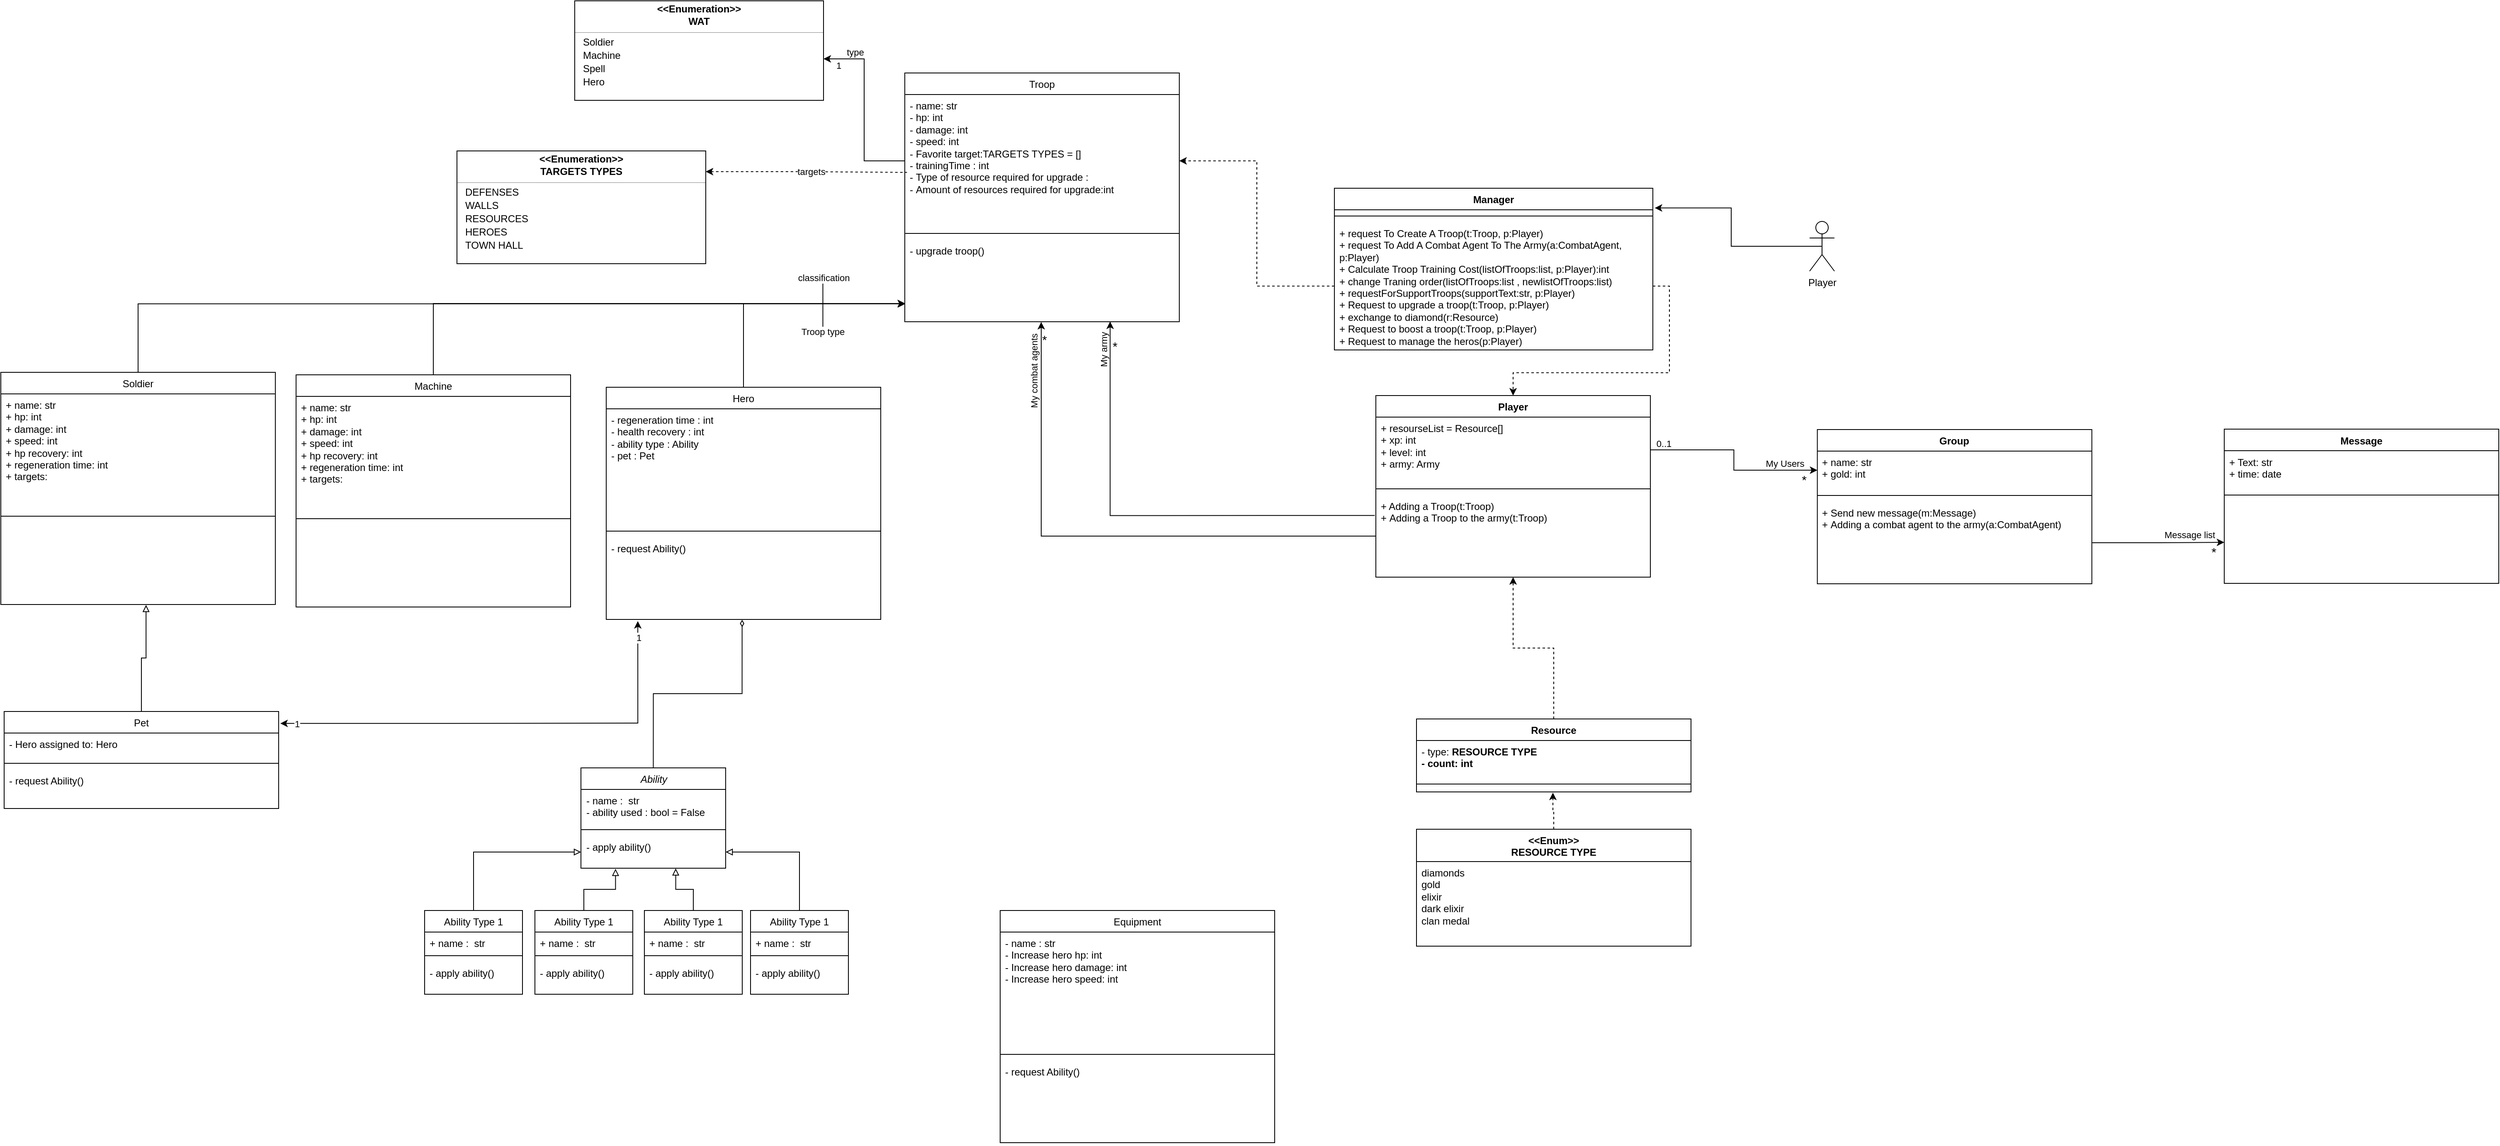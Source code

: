 <mxfile version="26.0.5">
  <diagram name="Page-1" id="6133507b-19e7-1e82-6fc7-422aa6c4b21f">
    <mxGraphModel dx="2797" dy="436" grid="0" gridSize="10" guides="1" tooltips="1" connect="1" arrows="1" fold="1" page="0" pageScale="1" pageWidth="1100" pageHeight="850" background="none" math="0" shadow="0">
      <root>
        <mxCell id="0" />
        <mxCell id="1" parent="0" />
        <mxCell id="OWQCSIat-UT7x9w9hqu4-1" value="Player" style="swimlane;fontStyle=1;align=center;verticalAlign=top;childLayout=stackLayout;horizontal=1;startSize=26;horizontalStack=0;resizeParent=1;resizeParentMax=0;resizeLast=0;collapsible=1;marginBottom=0;whiteSpace=wrap;html=1;" parent="1" vertex="1">
          <mxGeometry x="-24" y="616" width="331" height="219" as="geometry" />
        </mxCell>
        <mxCell id="OWQCSIat-UT7x9w9hqu4-2" value="+ resourseList = Resource[]&lt;div&gt;+ xp: int&lt;/div&gt;&lt;div&gt;+ level: int&lt;/div&gt;&lt;div&gt;+ army: Army&lt;/div&gt;" style="text;strokeColor=none;fillColor=none;align=left;verticalAlign=top;spacingLeft=4;spacingRight=4;overflow=hidden;rotatable=0;points=[[0,0.5],[1,0.5]];portConstraint=eastwest;whiteSpace=wrap;html=1;" parent="OWQCSIat-UT7x9w9hqu4-1" vertex="1">
          <mxGeometry y="26" width="331" height="79" as="geometry" />
        </mxCell>
        <mxCell id="OWQCSIat-UT7x9w9hqu4-3" value="" style="line;strokeWidth=1;fillColor=none;align=left;verticalAlign=middle;spacingTop=-1;spacingLeft=3;spacingRight=3;rotatable=0;labelPosition=right;points=[];portConstraint=eastwest;strokeColor=inherit;" parent="OWQCSIat-UT7x9w9hqu4-1" vertex="1">
          <mxGeometry y="105" width="331" height="15" as="geometry" />
        </mxCell>
        <mxCell id="OWQCSIat-UT7x9w9hqu4-4" value="+ Adding a Troop(t:Troop)&lt;div&gt;+&amp;nbsp;Adding a Troop&amp;nbsp;to the army(t:Troop)&lt;br&gt;&lt;/div&gt;" style="text;strokeColor=none;fillColor=none;align=left;verticalAlign=top;spacingLeft=4;spacingRight=4;overflow=hidden;rotatable=0;points=[[0,0.5],[1,0.5]];portConstraint=eastwest;whiteSpace=wrap;html=1;" parent="OWQCSIat-UT7x9w9hqu4-1" vertex="1">
          <mxGeometry y="120" width="331" height="99" as="geometry" />
        </mxCell>
        <mxCell id="Ac14JlJlDhPasDVBVDqp-8" style="edgeStyle=orthogonalEdgeStyle;rounded=0;orthogonalLoop=1;jettySize=auto;html=1;exitX=0.5;exitY=0.5;exitDx=0;exitDy=0;exitPerimeter=0;entryX=1.006;entryY=0.122;entryDx=0;entryDy=0;entryPerimeter=0;" parent="1" source="Ac14JlJlDhPasDVBVDqp-1" target="Ac14JlJlDhPasDVBVDqp-3" edge="1">
          <mxGeometry relative="1" as="geometry">
            <mxPoint x="315" y="414.5" as="targetPoint" />
          </mxGeometry>
        </mxCell>
        <mxCell id="Ac14JlJlDhPasDVBVDqp-1" value="Player" style="shape=umlActor;verticalLabelPosition=bottom;verticalAlign=top;html=1;outlineConnect=0;" parent="1" vertex="1">
          <mxGeometry x="499" y="406" width="30" height="60" as="geometry" />
        </mxCell>
        <mxCell id="Ac14JlJlDhPasDVBVDqp-3" value="Manager" style="swimlane;fontStyle=1;align=center;verticalAlign=top;childLayout=stackLayout;horizontal=1;startSize=26;horizontalStack=0;resizeParent=1;resizeParentMax=0;resizeLast=0;collapsible=1;marginBottom=0;whiteSpace=wrap;html=1;" parent="1" vertex="1">
          <mxGeometry x="-74" y="366" width="384" height="195" as="geometry" />
        </mxCell>
        <mxCell id="Ac14JlJlDhPasDVBVDqp-5" value="" style="line;strokeWidth=1;fillColor=none;align=left;verticalAlign=middle;spacingTop=-1;spacingLeft=3;spacingRight=3;rotatable=0;labelPosition=right;points=[];portConstraint=eastwest;strokeColor=inherit;" parent="Ac14JlJlDhPasDVBVDqp-3" vertex="1">
          <mxGeometry y="26" width="384" height="15" as="geometry" />
        </mxCell>
        <mxCell id="Ac14JlJlDhPasDVBVDqp-6" value="+ request To Create A Troop(t:Troop, p:Player)&lt;div&gt;+ request To Add A Combat Agent To The Army(a:&lt;span style=&quot;background-color: initial;&quot;&gt;CombatAgent, p:Player&lt;/span&gt;&lt;span style=&quot;background-color: initial;&quot;&gt;)&lt;/span&gt;&lt;/div&gt;&lt;div&gt;&lt;span style=&quot;background-color: initial;&quot;&gt;+ Calculate Troop Training Cost(listOfTroops:list, p:Player):int&lt;/span&gt;&lt;/div&gt;&lt;div&gt;&lt;span style=&quot;background-color: initial;&quot;&gt;+ change Traning order(&lt;/span&gt;&lt;span style=&quot;background-color: transparent; color: light-dark(rgb(0, 0, 0), rgb(255, 255, 255));&quot;&gt;listOfTroops:list , newlistOfTroops:list)&lt;/span&gt;&lt;/div&gt;&lt;div&gt;+ requestForSupportTroops(s&lt;span style=&quot;background-color: initial;&quot;&gt;upportText:str, p:Player&lt;/span&gt;&lt;span style=&quot;background-color: initial;&quot;&gt;)&lt;/span&gt;&lt;/div&gt;&lt;div&gt;+&amp;nbsp;&lt;span style=&quot;background-color: initial;&quot;&gt;Request to upgrade a troop(&lt;/span&gt;t:Troop, p:Player&lt;span style=&quot;background-color: initial;&quot;&gt;)&lt;/span&gt;&lt;/div&gt;&lt;div&gt;&lt;span style=&quot;background-color: initial;&quot;&gt;+ exchange to diamond(r:Resource)&lt;/span&gt;&lt;/div&gt;+&amp;nbsp;Request to boost a troop(t:Troop, p:Player)&lt;div&gt;+&amp;nbsp;Request to manage the heros(&lt;span style=&quot;background-color: transparent; color: light-dark(rgb(0, 0, 0), rgb(255, 255, 255));&quot;&gt;p:Player&lt;/span&gt;&lt;span style=&quot;background-color: transparent; color: light-dark(rgb(0, 0, 0), rgb(255, 255, 255));&quot;&gt;)&lt;/span&gt;&lt;/div&gt;" style="text;strokeColor=none;fillColor=none;align=left;verticalAlign=top;spacingLeft=4;spacingRight=4;overflow=hidden;rotatable=0;points=[[0,0.5],[1,0.5]];portConstraint=eastwest;whiteSpace=wrap;html=1;" parent="Ac14JlJlDhPasDVBVDqp-3" vertex="1">
          <mxGeometry y="41" width="384" height="154" as="geometry" />
        </mxCell>
        <mxCell id="Ac14JlJlDhPasDVBVDqp-9" value="&lt;span style=&quot;font-weight: 400; text-align: left;&quot;&gt;Troop&lt;/span&gt;" style="swimlane;fontStyle=1;align=center;verticalAlign=top;childLayout=stackLayout;horizontal=1;startSize=26;horizontalStack=0;resizeParent=1;resizeParentMax=0;resizeLast=0;collapsible=1;marginBottom=0;whiteSpace=wrap;html=1;" parent="1" vertex="1">
          <mxGeometry x="-592" y="227" width="331" height="300" as="geometry" />
        </mxCell>
        <mxCell id="Ac14JlJlDhPasDVBVDqp-10" value="- name: str&lt;div&gt;- hp: int&lt;/div&gt;&lt;div&gt;- damage: int&lt;/div&gt;&lt;div&gt;- speed: int&lt;/div&gt;&lt;div&gt;&lt;span style=&quot;background-color: transparent; color: light-dark(rgb(0, 0, 0), rgb(255, 255, 255));&quot;&gt;- Favorite target:&lt;/span&gt;&lt;span style=&quot;text-align: center; background-color: transparent; color: light-dark(rgb(0, 0, 0), rgb(255, 255, 255));&quot;&gt;TARGETS TYPES = []&lt;/span&gt;&lt;/div&gt;&lt;div&gt;&lt;span style=&quot;background-color: transparent; color: light-dark(rgb(0, 0, 0), rgb(255, 255, 255));&quot;&gt;- trainingTime : int&lt;/span&gt;&lt;/div&gt;&lt;div&gt;&lt;span style=&quot;background-color: transparent; color: light-dark(rgb(0, 0, 0), rgb(255, 255, 255));&quot;&gt;-&amp;nbsp;&lt;/span&gt;&lt;span style=&quot;background-color: transparent;&quot;&gt;Type of resource required for upgrade :&amp;nbsp;&lt;/span&gt;&lt;/div&gt;&lt;div&gt;&lt;span style=&quot;background-color: transparent; color: light-dark(rgb(0, 0, 0), rgb(255, 255, 255));&quot;&gt;-&amp;nbsp;&lt;/span&gt;&lt;span style=&quot;background-color: transparent;&quot;&gt;Amount of resources required for upgrade:int&lt;/span&gt;&lt;/div&gt;" style="text;strokeColor=none;fillColor=none;align=left;verticalAlign=top;spacingLeft=4;spacingRight=4;overflow=hidden;rotatable=0;points=[[0,0.5],[1,0.5]];portConstraint=eastwest;whiteSpace=wrap;html=1;" parent="Ac14JlJlDhPasDVBVDqp-9" vertex="1">
          <mxGeometry y="26" width="331" height="160" as="geometry" />
        </mxCell>
        <mxCell id="Ac14JlJlDhPasDVBVDqp-11" value="" style="line;strokeWidth=1;fillColor=none;align=left;verticalAlign=middle;spacingTop=-1;spacingLeft=3;spacingRight=3;rotatable=0;labelPosition=right;points=[];portConstraint=eastwest;strokeColor=inherit;" parent="Ac14JlJlDhPasDVBVDqp-9" vertex="1">
          <mxGeometry y="186" width="331" height="15" as="geometry" />
        </mxCell>
        <mxCell id="Ac14JlJlDhPasDVBVDqp-12" value="&lt;div&gt;- upgrade troop()&lt;/div&gt;" style="text;strokeColor=none;fillColor=none;align=left;verticalAlign=top;spacingLeft=4;spacingRight=4;overflow=hidden;rotatable=0;points=[[0,0.5],[1,0.5]];portConstraint=eastwest;whiteSpace=wrap;html=1;" parent="Ac14JlJlDhPasDVBVDqp-9" vertex="1">
          <mxGeometry y="201" width="331" height="99" as="geometry" />
        </mxCell>
        <mxCell id="Ac14JlJlDhPasDVBVDqp-13" value="" style="fontStyle=1;align=center;verticalAlign=middle;childLayout=stackLayout;horizontal=1;horizontalStack=0;resizeParent=1;resizeParentMax=0;resizeLast=0;marginBottom=0;" parent="1" vertex="1">
          <mxGeometry x="-990" y="140" width="300" height="120" as="geometry" />
        </mxCell>
        <mxCell id="Ac14JlJlDhPasDVBVDqp-14" value="&amp;lt;&amp;lt;Enumeration&amp;gt;&amp;gt;" style="html=1;align=center;spacing=0;verticalAlign=middle;strokeColor=none;fillColor=none;whiteSpace=wrap;spacingTop=3;fontStyle=1" parent="Ac14JlJlDhPasDVBVDqp-13" vertex="1">
          <mxGeometry width="300" height="16" as="geometry" />
        </mxCell>
        <mxCell id="Ac14JlJlDhPasDVBVDqp-15" value="WAT" style="html=1;align=center;spacing=0;verticalAlign=middle;strokeColor=none;fillColor=none;whiteSpace=wrap;fontStyle=1" parent="Ac14JlJlDhPasDVBVDqp-13" vertex="1">
          <mxGeometry y="16" width="300" height="18" as="geometry" />
        </mxCell>
        <mxCell id="Ac14JlJlDhPasDVBVDqp-16" value="" style="line;strokeWidth=0.25;fillColor=none;align=left;verticalAlign=middle;spacingTop=-1;spacingLeft=3;spacingRight=3;rotatable=0;labelPosition=right;points=[];portConstraint=eastwest;" parent="Ac14JlJlDhPasDVBVDqp-13" vertex="1">
          <mxGeometry y="34" width="300" height="8" as="geometry" />
        </mxCell>
        <mxCell id="Ac14JlJlDhPasDVBVDqp-17" value="Soldier" style="html=1;align=left;spacing=0;verticalAlign=middle;strokeColor=none;fillColor=none;whiteSpace=wrap;spacingLeft=10;" parent="Ac14JlJlDhPasDVBVDqp-13" vertex="1">
          <mxGeometry y="42" width="300" height="16" as="geometry" />
        </mxCell>
        <mxCell id="Ac14JlJlDhPasDVBVDqp-18" value="Machine" style="html=1;align=left;spacing=0;verticalAlign=middle;strokeColor=none;fillColor=none;whiteSpace=wrap;spacingLeft=10;" parent="Ac14JlJlDhPasDVBVDqp-13" vertex="1">
          <mxGeometry y="58" width="300" height="16" as="geometry" />
        </mxCell>
        <mxCell id="Ac14JlJlDhPasDVBVDqp-19" value="Spell" style="html=1;align=left;spacing=0;verticalAlign=middle;strokeColor=none;fillColor=none;whiteSpace=wrap;spacingLeft=10;" parent="Ac14JlJlDhPasDVBVDqp-13" vertex="1">
          <mxGeometry y="74" width="300" height="16" as="geometry" />
        </mxCell>
        <mxCell id="Ac14JlJlDhPasDVBVDqp-20" value="Hero" style="html=1;align=left;spacing=0;verticalAlign=middle;strokeColor=none;fillColor=none;whiteSpace=wrap;spacingLeft=10;" parent="Ac14JlJlDhPasDVBVDqp-13" vertex="1">
          <mxGeometry y="90" width="300" height="16" as="geometry" />
        </mxCell>
        <mxCell id="Ac14JlJlDhPasDVBVDqp-21" value="" style="html=1;align=left;spacing=0;verticalAlign=middle;strokeColor=none;fillColor=none;whiteSpace=wrap;" parent="Ac14JlJlDhPasDVBVDqp-13" vertex="1">
          <mxGeometry y="106" width="300" height="14" as="geometry" />
        </mxCell>
        <mxCell id="Ac14JlJlDhPasDVBVDqp-22" style="edgeStyle=orthogonalEdgeStyle;rounded=0;orthogonalLoop=1;jettySize=auto;html=1;exitX=0;exitY=0.5;exitDx=0;exitDy=0;entryX=1;entryY=0.75;entryDx=0;entryDy=0;" parent="1" source="Ac14JlJlDhPasDVBVDqp-10" target="Ac14JlJlDhPasDVBVDqp-18" edge="1">
          <mxGeometry relative="1" as="geometry">
            <mxPoint x="-674" y="420" as="targetPoint" />
          </mxGeometry>
        </mxCell>
        <mxCell id="Ac14JlJlDhPasDVBVDqp-23" value="type" style="edgeLabel;html=1;align=center;verticalAlign=middle;resizable=0;points=[];" parent="Ac14JlJlDhPasDVBVDqp-22" vertex="1" connectable="0">
          <mxGeometry x="0.679" y="3" relative="1" as="geometry">
            <mxPoint x="2" y="-11" as="offset" />
          </mxGeometry>
        </mxCell>
        <mxCell id="Ac14JlJlDhPasDVBVDqp-34" value="1" style="edgeLabel;html=1;align=center;verticalAlign=middle;resizable=0;points=[];" parent="Ac14JlJlDhPasDVBVDqp-22" vertex="1" connectable="0">
          <mxGeometry x="0.339" relative="1" as="geometry">
            <mxPoint x="-31" y="-16" as="offset" />
          </mxGeometry>
        </mxCell>
        <mxCell id="Ac14JlJlDhPasDVBVDqp-24" style="edgeStyle=orthogonalEdgeStyle;rounded=0;orthogonalLoop=1;jettySize=auto;html=1;exitX=0;exitY=0.5;exitDx=0;exitDy=0;entryX=1;entryY=0.5;entryDx=0;entryDy=0;dashed=1;" parent="1" source="Ac14JlJlDhPasDVBVDqp-6" target="Ac14JlJlDhPasDVBVDqp-10" edge="1">
          <mxGeometry relative="1" as="geometry">
            <mxPoint x="-69" y="414.5" as="sourcePoint" />
          </mxGeometry>
        </mxCell>
        <mxCell id="Ac14JlJlDhPasDVBVDqp-25" style="edgeStyle=orthogonalEdgeStyle;rounded=0;orthogonalLoop=1;jettySize=auto;html=1;exitX=0;exitY=0.5;exitDx=0;exitDy=0;entryX=0.497;entryY=1.003;entryDx=0;entryDy=0;entryPerimeter=0;" parent="1" source="OWQCSIat-UT7x9w9hqu4-4" target="Ac14JlJlDhPasDVBVDqp-12" edge="1">
          <mxGeometry relative="1" as="geometry">
            <mxPoint x="-240" y="702" as="sourcePoint" />
            <mxPoint x="-396" y="682" as="targetPoint" />
          </mxGeometry>
        </mxCell>
        <mxCell id="Ac14JlJlDhPasDVBVDqp-26" value="My combat agents" style="edgeLabel;html=1;align=center;verticalAlign=middle;resizable=0;points=[];rotation=-90;" parent="Ac14JlJlDhPasDVBVDqp-25" vertex="1" connectable="0">
          <mxGeometry x="0.904" y="1" relative="1" as="geometry">
            <mxPoint x="-8" y="28" as="offset" />
          </mxGeometry>
        </mxCell>
        <mxCell id="Ac14JlJlDhPasDVBVDqp-27" value="&lt;font style=&quot;font-size: 15px;&quot;&gt;*&lt;/font&gt;" style="edgeLabel;html=1;align=center;verticalAlign=middle;resizable=0;points=[];" parent="Ac14JlJlDhPasDVBVDqp-25" vertex="1" connectable="0">
          <mxGeometry x="0.825" y="-2" relative="1" as="geometry">
            <mxPoint x="1" y="-37" as="offset" />
          </mxGeometry>
        </mxCell>
        <mxCell id="Ac14JlJlDhPasDVBVDqp-28" style="edgeStyle=orthogonalEdgeStyle;rounded=0;orthogonalLoop=1;jettySize=auto;html=1;exitX=-0.004;exitY=0.249;exitDx=0;exitDy=0;entryX=0.748;entryY=0.997;entryDx=0;entryDy=0;entryPerimeter=0;exitPerimeter=0;" parent="1" source="OWQCSIat-UT7x9w9hqu4-4" target="Ac14JlJlDhPasDVBVDqp-12" edge="1">
          <mxGeometry relative="1" as="geometry">
            <mxPoint x="-35" y="798" as="sourcePoint" />
            <mxPoint x="-402" y="536" as="targetPoint" />
          </mxGeometry>
        </mxCell>
        <mxCell id="Ac14JlJlDhPasDVBVDqp-29" value="My army" style="edgeLabel;html=1;align=center;verticalAlign=middle;resizable=0;points=[];rotation=-90;" parent="Ac14JlJlDhPasDVBVDqp-28" vertex="1" connectable="0">
          <mxGeometry x="0.904" y="1" relative="1" as="geometry">
            <mxPoint x="-7" y="8" as="offset" />
          </mxGeometry>
        </mxCell>
        <mxCell id="Ac14JlJlDhPasDVBVDqp-30" value="&lt;font style=&quot;font-size: 15px;&quot;&gt;*&lt;/font&gt;" style="edgeLabel;html=1;align=center;verticalAlign=middle;resizable=0;points=[];" parent="Ac14JlJlDhPasDVBVDqp-28" vertex="1" connectable="0">
          <mxGeometry x="0.825" y="-2" relative="1" as="geometry">
            <mxPoint x="3" y="-20" as="offset" />
          </mxGeometry>
        </mxCell>
        <mxCell id="Ac14JlJlDhPasDVBVDqp-33" style="edgeStyle=orthogonalEdgeStyle;rounded=0;orthogonalLoop=1;jettySize=auto;html=1;exitX=1;exitY=0.5;exitDx=0;exitDy=0;entryX=0.5;entryY=0;entryDx=0;entryDy=0;dashed=1;" parent="1" source="Ac14JlJlDhPasDVBVDqp-6" target="OWQCSIat-UT7x9w9hqu4-1" edge="1">
          <mxGeometry relative="1" as="geometry" />
        </mxCell>
        <mxCell id="Ac14JlJlDhPasDVBVDqp-35" value="Group" style="swimlane;fontStyle=1;align=center;verticalAlign=top;childLayout=stackLayout;horizontal=1;startSize=26;horizontalStack=0;resizeParent=1;resizeParentMax=0;resizeLast=0;collapsible=1;marginBottom=0;whiteSpace=wrap;html=1;" parent="1" vertex="1">
          <mxGeometry x="508.35" y="657" width="331" height="186" as="geometry" />
        </mxCell>
        <mxCell id="Ac14JlJlDhPasDVBVDqp-36" value="+ name: str&lt;div&gt;+ gold: int&lt;/div&gt;" style="text;strokeColor=none;fillColor=none;align=left;verticalAlign=top;spacingLeft=4;spacingRight=4;overflow=hidden;rotatable=0;points=[[0,0.5],[1,0.5]];portConstraint=eastwest;whiteSpace=wrap;html=1;" parent="Ac14JlJlDhPasDVBVDqp-35" vertex="1">
          <mxGeometry y="26" width="331" height="46" as="geometry" />
        </mxCell>
        <mxCell id="Ac14JlJlDhPasDVBVDqp-37" value="" style="line;strokeWidth=1;fillColor=none;align=left;verticalAlign=middle;spacingTop=-1;spacingLeft=3;spacingRight=3;rotatable=0;labelPosition=right;points=[];portConstraint=eastwest;strokeColor=inherit;" parent="Ac14JlJlDhPasDVBVDqp-35" vertex="1">
          <mxGeometry y="72" width="331" height="15" as="geometry" />
        </mxCell>
        <mxCell id="Ac14JlJlDhPasDVBVDqp-38" value="+ Send new message(m:Message)&lt;div&gt;+&amp;nbsp;Adding a combat agent to the army(a:CombatAgent)&lt;br&gt;&lt;/div&gt;" style="text;strokeColor=none;fillColor=none;align=left;verticalAlign=top;spacingLeft=4;spacingRight=4;overflow=hidden;rotatable=0;points=[[0,0.5],[1,0.5]];portConstraint=eastwest;whiteSpace=wrap;html=1;" parent="Ac14JlJlDhPasDVBVDqp-35" vertex="1">
          <mxGeometry y="87" width="331" height="99" as="geometry" />
        </mxCell>
        <mxCell id="Ac14JlJlDhPasDVBVDqp-39" style="edgeStyle=orthogonalEdgeStyle;rounded=0;orthogonalLoop=1;jettySize=auto;html=1;exitX=1;exitY=0.5;exitDx=0;exitDy=0;entryX=0;entryY=0.5;entryDx=0;entryDy=0;" parent="1" source="OWQCSIat-UT7x9w9hqu4-2" target="Ac14JlJlDhPasDVBVDqp-36" edge="1">
          <mxGeometry relative="1" as="geometry" />
        </mxCell>
        <mxCell id="Ac14JlJlDhPasDVBVDqp-40" value="0..1" style="edgeLabel;html=1;align=center;verticalAlign=middle;resizable=0;points=[];" parent="Ac14JlJlDhPasDVBVDqp-39" vertex="1" connectable="0">
          <mxGeometry x="-0.873" relative="1" as="geometry">
            <mxPoint x="1" y="-8" as="offset" />
          </mxGeometry>
        </mxCell>
        <mxCell id="Ac14JlJlDhPasDVBVDqp-41" value="My Users" style="edgeLabel;html=1;align=center;verticalAlign=middle;resizable=0;points=[];" parent="Ac14JlJlDhPasDVBVDqp-39" vertex="1" connectable="0">
          <mxGeometry x="0.786" y="2" relative="1" as="geometry">
            <mxPoint x="-15" y="-6" as="offset" />
          </mxGeometry>
        </mxCell>
        <mxCell id="Ac14JlJlDhPasDVBVDqp-42" value="*" style="edgeLabel;html=1;align=center;verticalAlign=middle;resizable=0;points=[];fontSize=15;" parent="Ac14JlJlDhPasDVBVDqp-39" vertex="1" connectable="0">
          <mxGeometry x="0.768" y="-1" relative="1" as="geometry">
            <mxPoint x="10" y="10" as="offset" />
          </mxGeometry>
        </mxCell>
        <mxCell id="Ac14JlJlDhPasDVBVDqp-43" value="Message" style="swimlane;fontStyle=1;align=center;verticalAlign=top;childLayout=stackLayout;horizontal=1;startSize=26;horizontalStack=0;resizeParent=1;resizeParentMax=0;resizeLast=0;collapsible=1;marginBottom=0;whiteSpace=wrap;html=1;" parent="1" vertex="1">
          <mxGeometry x="999" y="656.5" width="331" height="186" as="geometry" />
        </mxCell>
        <mxCell id="Ac14JlJlDhPasDVBVDqp-44" value="+ Text: str&lt;div&gt;+ time: date&lt;/div&gt;" style="text;strokeColor=none;fillColor=none;align=left;verticalAlign=top;spacingLeft=4;spacingRight=4;overflow=hidden;rotatable=0;points=[[0,0.5],[1,0.5]];portConstraint=eastwest;whiteSpace=wrap;html=1;" parent="Ac14JlJlDhPasDVBVDqp-43" vertex="1">
          <mxGeometry y="26" width="331" height="46" as="geometry" />
        </mxCell>
        <mxCell id="Ac14JlJlDhPasDVBVDqp-45" value="" style="line;strokeWidth=1;fillColor=none;align=left;verticalAlign=middle;spacingTop=-1;spacingLeft=3;spacingRight=3;rotatable=0;labelPosition=right;points=[];portConstraint=eastwest;strokeColor=inherit;" parent="Ac14JlJlDhPasDVBVDqp-43" vertex="1">
          <mxGeometry y="72" width="331" height="15" as="geometry" />
        </mxCell>
        <mxCell id="Ac14JlJlDhPasDVBVDqp-46" value="&lt;div&gt;&lt;br&gt;&lt;/div&gt;" style="text;strokeColor=none;fillColor=none;align=left;verticalAlign=top;spacingLeft=4;spacingRight=4;overflow=hidden;rotatable=0;points=[[0,0.5],[1,0.5]];portConstraint=eastwest;whiteSpace=wrap;html=1;" parent="Ac14JlJlDhPasDVBVDqp-43" vertex="1">
          <mxGeometry y="87" width="331" height="99" as="geometry" />
        </mxCell>
        <mxCell id="Ac14JlJlDhPasDVBVDqp-49" style="edgeStyle=orthogonalEdgeStyle;rounded=0;orthogonalLoop=1;jettySize=auto;html=1;exitX=1;exitY=0.5;exitDx=0;exitDy=0;entryX=0;entryY=0.5;entryDx=0;entryDy=0;" parent="1" source="Ac14JlJlDhPasDVBVDqp-38" target="Ac14JlJlDhPasDVBVDqp-46" edge="1">
          <mxGeometry relative="1" as="geometry" />
        </mxCell>
        <mxCell id="Ac14JlJlDhPasDVBVDqp-51" value="Message list" style="edgeLabel;html=1;align=center;verticalAlign=middle;resizable=0;points=[];" parent="Ac14JlJlDhPasDVBVDqp-49" vertex="1" connectable="0">
          <mxGeometry x="0.684" y="1" relative="1" as="geometry">
            <mxPoint x="-17" y="-8" as="offset" />
          </mxGeometry>
        </mxCell>
        <mxCell id="Ac14JlJlDhPasDVBVDqp-52" value="*" style="edgeLabel;html=1;align=center;verticalAlign=middle;resizable=0;points=[];fontSize=15;" parent="Ac14JlJlDhPasDVBVDqp-49" vertex="1" connectable="0">
          <mxGeometry x="0.764" relative="1" as="geometry">
            <mxPoint x="5" y="11" as="offset" />
          </mxGeometry>
        </mxCell>
        <mxCell id="Ac14JlJlDhPasDVBVDqp-54" value="&lt;span style=&quot;font-weight: 400; text-align: left;&quot;&gt;Hero&lt;/span&gt;" style="swimlane;fontStyle=1;align=center;verticalAlign=top;childLayout=stackLayout;horizontal=1;startSize=26;horizontalStack=0;resizeParent=1;resizeParentMax=0;resizeLast=0;collapsible=1;marginBottom=0;whiteSpace=wrap;html=1;" parent="1" vertex="1">
          <mxGeometry x="-952" y="606" width="331" height="280" as="geometry" />
        </mxCell>
        <mxCell id="Ac14JlJlDhPasDVBVDqp-55" value="- regeneration time : int&lt;div&gt;- health recovery : int&lt;/div&gt;&lt;div&gt;- ability type : Ability&lt;/div&gt;&lt;div&gt;- pet : Pet&lt;/div&gt;" style="text;strokeColor=none;fillColor=none;align=left;verticalAlign=top;spacingLeft=4;spacingRight=4;overflow=hidden;rotatable=0;points=[[0,0.5],[1,0.5]];portConstraint=eastwest;whiteSpace=wrap;html=1;" parent="Ac14JlJlDhPasDVBVDqp-54" vertex="1">
          <mxGeometry y="26" width="331" height="140" as="geometry" />
        </mxCell>
        <mxCell id="Ac14JlJlDhPasDVBVDqp-56" value="" style="line;strokeWidth=1;fillColor=none;align=left;verticalAlign=middle;spacingTop=-1;spacingLeft=3;spacingRight=3;rotatable=0;labelPosition=right;points=[];portConstraint=eastwest;strokeColor=inherit;" parent="Ac14JlJlDhPasDVBVDqp-54" vertex="1">
          <mxGeometry y="166" width="331" height="15" as="geometry" />
        </mxCell>
        <mxCell id="Ac14JlJlDhPasDVBVDqp-57" value="&lt;div&gt;- request Ability()&lt;/div&gt;" style="text;strokeColor=none;fillColor=none;align=left;verticalAlign=top;spacingLeft=4;spacingRight=4;overflow=hidden;rotatable=0;points=[[0,0.5],[1,0.5]];portConstraint=eastwest;whiteSpace=wrap;html=1;" parent="Ac14JlJlDhPasDVBVDqp-54" vertex="1">
          <mxGeometry y="181" width="331" height="99" as="geometry" />
        </mxCell>
        <mxCell id="KlrsaEs7Zsqp9lWTSfgv-1" value="&lt;span style=&quot;font-weight: 400; text-align: left;&quot;&gt;Machine&lt;/span&gt;" style="swimlane;fontStyle=1;align=center;verticalAlign=top;childLayout=stackLayout;horizontal=1;startSize=26;horizontalStack=0;resizeParent=1;resizeParentMax=0;resizeLast=0;collapsible=1;marginBottom=0;whiteSpace=wrap;html=1;" vertex="1" parent="1">
          <mxGeometry x="-1326" y="591" width="331" height="280" as="geometry" />
        </mxCell>
        <mxCell id="KlrsaEs7Zsqp9lWTSfgv-2" value="+ name: str&lt;div&gt;+ hp: int&lt;/div&gt;&lt;div&gt;+ damage: int&lt;/div&gt;&lt;div&gt;+ speed: int&lt;/div&gt;&lt;div&gt;+ hp recovery: int&lt;/div&gt;&lt;div&gt;+&amp;nbsp;regeneration time: int&lt;/div&gt;&lt;div&gt;+ targets:&amp;nbsp;&lt;/div&gt;" style="text;strokeColor=none;fillColor=none;align=left;verticalAlign=top;spacingLeft=4;spacingRight=4;overflow=hidden;rotatable=0;points=[[0,0.5],[1,0.5]];portConstraint=eastwest;whiteSpace=wrap;html=1;" vertex="1" parent="KlrsaEs7Zsqp9lWTSfgv-1">
          <mxGeometry y="26" width="331" height="140" as="geometry" />
        </mxCell>
        <mxCell id="KlrsaEs7Zsqp9lWTSfgv-3" value="" style="line;strokeWidth=1;fillColor=none;align=left;verticalAlign=middle;spacingTop=-1;spacingLeft=3;spacingRight=3;rotatable=0;labelPosition=right;points=[];portConstraint=eastwest;strokeColor=inherit;" vertex="1" parent="KlrsaEs7Zsqp9lWTSfgv-1">
          <mxGeometry y="166" width="331" height="15" as="geometry" />
        </mxCell>
        <mxCell id="KlrsaEs7Zsqp9lWTSfgv-4" value="&lt;div&gt;&lt;br&gt;&lt;/div&gt;" style="text;strokeColor=none;fillColor=none;align=left;verticalAlign=top;spacingLeft=4;spacingRight=4;overflow=hidden;rotatable=0;points=[[0,0.5],[1,0.5]];portConstraint=eastwest;whiteSpace=wrap;html=1;" vertex="1" parent="KlrsaEs7Zsqp9lWTSfgv-1">
          <mxGeometry y="181" width="331" height="99" as="geometry" />
        </mxCell>
        <mxCell id="KlrsaEs7Zsqp9lWTSfgv-5" value="&lt;span style=&quot;font-weight: 400; text-align: left;&quot;&gt;Soldier&lt;/span&gt;" style="swimlane;fontStyle=1;align=center;verticalAlign=top;childLayout=stackLayout;horizontal=1;startSize=26;horizontalStack=0;resizeParent=1;resizeParentMax=0;resizeLast=0;collapsible=1;marginBottom=0;whiteSpace=wrap;html=1;" vertex="1" parent="1">
          <mxGeometry x="-1682" y="588" width="331" height="280" as="geometry" />
        </mxCell>
        <mxCell id="KlrsaEs7Zsqp9lWTSfgv-6" value="+ name: str&lt;div&gt;+ hp: int&lt;/div&gt;&lt;div&gt;+ damage: int&lt;/div&gt;&lt;div&gt;+ speed: int&lt;/div&gt;&lt;div&gt;+ hp recovery: int&lt;/div&gt;&lt;div&gt;+&amp;nbsp;regeneration time: int&lt;/div&gt;&lt;div&gt;+ targets:&amp;nbsp;&lt;/div&gt;" style="text;strokeColor=none;fillColor=none;align=left;verticalAlign=top;spacingLeft=4;spacingRight=4;overflow=hidden;rotatable=0;points=[[0,0.5],[1,0.5]];portConstraint=eastwest;whiteSpace=wrap;html=1;" vertex="1" parent="KlrsaEs7Zsqp9lWTSfgv-5">
          <mxGeometry y="26" width="331" height="140" as="geometry" />
        </mxCell>
        <mxCell id="KlrsaEs7Zsqp9lWTSfgv-7" value="" style="line;strokeWidth=1;fillColor=none;align=left;verticalAlign=middle;spacingTop=-1;spacingLeft=3;spacingRight=3;rotatable=0;labelPosition=right;points=[];portConstraint=eastwest;strokeColor=inherit;" vertex="1" parent="KlrsaEs7Zsqp9lWTSfgv-5">
          <mxGeometry y="166" width="331" height="15" as="geometry" />
        </mxCell>
        <mxCell id="KlrsaEs7Zsqp9lWTSfgv-8" value="&lt;div&gt;&lt;br&gt;&lt;/div&gt;" style="text;strokeColor=none;fillColor=none;align=left;verticalAlign=top;spacingLeft=4;spacingRight=4;overflow=hidden;rotatable=0;points=[[0,0.5],[1,0.5]];portConstraint=eastwest;whiteSpace=wrap;html=1;" vertex="1" parent="KlrsaEs7Zsqp9lWTSfgv-5">
          <mxGeometry y="181" width="331" height="99" as="geometry" />
        </mxCell>
        <mxCell id="KlrsaEs7Zsqp9lWTSfgv-9" value="" style="fontStyle=1;align=center;verticalAlign=middle;childLayout=stackLayout;horizontal=1;horizontalStack=0;resizeParent=1;resizeParentMax=0;resizeLast=0;marginBottom=0;" vertex="1" parent="1">
          <mxGeometry x="-1132" y="321" width="300" height="136" as="geometry" />
        </mxCell>
        <mxCell id="KlrsaEs7Zsqp9lWTSfgv-10" value="&amp;lt;&amp;lt;Enumeration&amp;gt;&amp;gt;" style="html=1;align=center;spacing=0;verticalAlign=middle;strokeColor=none;fillColor=none;whiteSpace=wrap;spacingTop=3;fontStyle=1" vertex="1" parent="KlrsaEs7Zsqp9lWTSfgv-9">
          <mxGeometry width="300" height="16" as="geometry" />
        </mxCell>
        <mxCell id="KlrsaEs7Zsqp9lWTSfgv-11" value="TARGETS TYPES" style="html=1;align=center;spacing=0;verticalAlign=middle;strokeColor=none;fillColor=none;whiteSpace=wrap;fontStyle=1" vertex="1" parent="KlrsaEs7Zsqp9lWTSfgv-9">
          <mxGeometry y="16" width="300" height="18" as="geometry" />
        </mxCell>
        <mxCell id="KlrsaEs7Zsqp9lWTSfgv-12" value="" style="line;strokeWidth=0.25;fillColor=none;align=left;verticalAlign=middle;spacingTop=-1;spacingLeft=3;spacingRight=3;rotatable=0;labelPosition=right;points=[];portConstraint=eastwest;" vertex="1" parent="KlrsaEs7Zsqp9lWTSfgv-9">
          <mxGeometry y="34" width="300" height="8" as="geometry" />
        </mxCell>
        <mxCell id="KlrsaEs7Zsqp9lWTSfgv-13" value="DEFENSES" style="html=1;align=left;spacing=0;verticalAlign=middle;strokeColor=none;fillColor=none;whiteSpace=wrap;spacingLeft=10;" vertex="1" parent="KlrsaEs7Zsqp9lWTSfgv-9">
          <mxGeometry y="42" width="300" height="16" as="geometry" />
        </mxCell>
        <mxCell id="KlrsaEs7Zsqp9lWTSfgv-14" value="WALLS" style="html=1;align=left;spacing=0;verticalAlign=middle;strokeColor=none;fillColor=none;whiteSpace=wrap;spacingLeft=10;" vertex="1" parent="KlrsaEs7Zsqp9lWTSfgv-9">
          <mxGeometry y="58" width="300" height="16" as="geometry" />
        </mxCell>
        <mxCell id="KlrsaEs7Zsqp9lWTSfgv-30" value="RESOURCES" style="html=1;align=left;spacing=0;verticalAlign=middle;strokeColor=none;fillColor=none;whiteSpace=wrap;spacingLeft=10;" vertex="1" parent="KlrsaEs7Zsqp9lWTSfgv-9">
          <mxGeometry y="74" width="300" height="16" as="geometry" />
        </mxCell>
        <mxCell id="KlrsaEs7Zsqp9lWTSfgv-31" value="HEROES" style="html=1;align=left;spacing=0;verticalAlign=middle;strokeColor=none;fillColor=none;whiteSpace=wrap;spacingLeft=10;" vertex="1" parent="KlrsaEs7Zsqp9lWTSfgv-9">
          <mxGeometry y="90" width="300" height="16" as="geometry" />
        </mxCell>
        <mxCell id="KlrsaEs7Zsqp9lWTSfgv-32" value="TOWN HALL" style="html=1;align=left;spacing=0;verticalAlign=middle;strokeColor=none;fillColor=none;whiteSpace=wrap;spacingLeft=10;" vertex="1" parent="KlrsaEs7Zsqp9lWTSfgv-9">
          <mxGeometry y="106" width="300" height="16" as="geometry" />
        </mxCell>
        <mxCell id="KlrsaEs7Zsqp9lWTSfgv-17" value="" style="html=1;align=left;spacing=0;verticalAlign=middle;strokeColor=none;fillColor=none;whiteSpace=wrap;" vertex="1" parent="KlrsaEs7Zsqp9lWTSfgv-9">
          <mxGeometry y="122" width="300" height="14" as="geometry" />
        </mxCell>
        <mxCell id="KlrsaEs7Zsqp9lWTSfgv-20" style="edgeStyle=orthogonalEdgeStyle;rounded=0;orthogonalLoop=1;jettySize=auto;html=1;exitX=1;exitY=0.5;exitDx=0;exitDy=0;entryX=0.008;entryY=0.587;entryDx=0;entryDy=0;entryPerimeter=0;dashed=1;startArrow=classic;startFill=1;endArrow=none;endFill=0;" edge="1" parent="1" source="KlrsaEs7Zsqp9lWTSfgv-11" target="Ac14JlJlDhPasDVBVDqp-10">
          <mxGeometry relative="1" as="geometry" />
        </mxCell>
        <mxCell id="KlrsaEs7Zsqp9lWTSfgv-22" value="targets" style="edgeLabel;html=1;align=center;verticalAlign=middle;resizable=0;points=[];" vertex="1" connectable="0" parent="KlrsaEs7Zsqp9lWTSfgv-20">
          <mxGeometry x="0.045" y="1" relative="1" as="geometry">
            <mxPoint as="offset" />
          </mxGeometry>
        </mxCell>
        <mxCell id="KlrsaEs7Zsqp9lWTSfgv-71" style="edgeStyle=orthogonalEdgeStyle;rounded=0;orthogonalLoop=1;jettySize=auto;html=1;exitX=0.5;exitY=0;exitDx=0;exitDy=0;entryX=0;entryY=0.5;entryDx=0;entryDy=0;endArrow=block;endFill=0;" edge="1" parent="1" source="KlrsaEs7Zsqp9lWTSfgv-33" target="KlrsaEs7Zsqp9lWTSfgv-69">
          <mxGeometry relative="1" as="geometry" />
        </mxCell>
        <mxCell id="KlrsaEs7Zsqp9lWTSfgv-33" value="&lt;span style=&quot;font-weight: 400; text-align: left;&quot;&gt;Ability Type 1&lt;/span&gt;" style="swimlane;fontStyle=1;align=center;verticalAlign=top;childLayout=stackLayout;horizontal=1;startSize=26;horizontalStack=0;resizeParent=1;resizeParentMax=0;resizeLast=0;collapsible=1;marginBottom=0;whiteSpace=wrap;html=1;" vertex="1" parent="1">
          <mxGeometry x="-1171" y="1237" width="118" height="101" as="geometry" />
        </mxCell>
        <mxCell id="KlrsaEs7Zsqp9lWTSfgv-34" value="&lt;div&gt;+ name :&amp;nbsp; str&lt;/div&gt;" style="text;strokeColor=none;fillColor=none;align=left;verticalAlign=top;spacingLeft=4;spacingRight=4;overflow=hidden;rotatable=0;points=[[0,0.5],[1,0.5]];portConstraint=eastwest;whiteSpace=wrap;html=1;" vertex="1" parent="KlrsaEs7Zsqp9lWTSfgv-33">
          <mxGeometry y="26" width="118" height="21" as="geometry" />
        </mxCell>
        <mxCell id="KlrsaEs7Zsqp9lWTSfgv-35" value="" style="line;strokeWidth=1;fillColor=none;align=left;verticalAlign=middle;spacingTop=-1;spacingLeft=3;spacingRight=3;rotatable=0;labelPosition=right;points=[];portConstraint=eastwest;strokeColor=inherit;" vertex="1" parent="KlrsaEs7Zsqp9lWTSfgv-33">
          <mxGeometry y="47" width="118" height="15" as="geometry" />
        </mxCell>
        <mxCell id="KlrsaEs7Zsqp9lWTSfgv-36" value="- apply ability()" style="text;strokeColor=none;fillColor=none;align=left;verticalAlign=top;spacingLeft=4;spacingRight=4;overflow=hidden;rotatable=0;points=[[0,0.5],[1,0.5]];portConstraint=eastwest;whiteSpace=wrap;html=1;" vertex="1" parent="KlrsaEs7Zsqp9lWTSfgv-33">
          <mxGeometry y="62" width="118" height="39" as="geometry" />
        </mxCell>
        <mxCell id="KlrsaEs7Zsqp9lWTSfgv-50" value="&lt;span style=&quot;font-weight: 400; text-align: left;&quot;&gt;Ability Type 1&lt;/span&gt;" style="swimlane;fontStyle=1;align=center;verticalAlign=top;childLayout=stackLayout;horizontal=1;startSize=26;horizontalStack=0;resizeParent=1;resizeParentMax=0;resizeLast=0;collapsible=1;marginBottom=0;whiteSpace=wrap;html=1;" vertex="1" parent="1">
          <mxGeometry x="-1038" y="1237" width="118" height="101" as="geometry" />
        </mxCell>
        <mxCell id="KlrsaEs7Zsqp9lWTSfgv-51" value="&lt;div&gt;+ name :&amp;nbsp; str&lt;/div&gt;" style="text;strokeColor=none;fillColor=none;align=left;verticalAlign=top;spacingLeft=4;spacingRight=4;overflow=hidden;rotatable=0;points=[[0,0.5],[1,0.5]];portConstraint=eastwest;whiteSpace=wrap;html=1;" vertex="1" parent="KlrsaEs7Zsqp9lWTSfgv-50">
          <mxGeometry y="26" width="118" height="21" as="geometry" />
        </mxCell>
        <mxCell id="KlrsaEs7Zsqp9lWTSfgv-52" value="" style="line;strokeWidth=1;fillColor=none;align=left;verticalAlign=middle;spacingTop=-1;spacingLeft=3;spacingRight=3;rotatable=0;labelPosition=right;points=[];portConstraint=eastwest;strokeColor=inherit;" vertex="1" parent="KlrsaEs7Zsqp9lWTSfgv-50">
          <mxGeometry y="47" width="118" height="15" as="geometry" />
        </mxCell>
        <mxCell id="KlrsaEs7Zsqp9lWTSfgv-53" value="- apply ability()" style="text;strokeColor=none;fillColor=none;align=left;verticalAlign=top;spacingLeft=4;spacingRight=4;overflow=hidden;rotatable=0;points=[[0,0.5],[1,0.5]];portConstraint=eastwest;whiteSpace=wrap;html=1;" vertex="1" parent="KlrsaEs7Zsqp9lWTSfgv-50">
          <mxGeometry y="62" width="118" height="39" as="geometry" />
        </mxCell>
        <mxCell id="KlrsaEs7Zsqp9lWTSfgv-54" value="&lt;span style=&quot;font-weight: 400; text-align: left;&quot;&gt;Ability Type 1&lt;/span&gt;" style="swimlane;fontStyle=1;align=center;verticalAlign=top;childLayout=stackLayout;horizontal=1;startSize=26;horizontalStack=0;resizeParent=1;resizeParentMax=0;resizeLast=0;collapsible=1;marginBottom=0;whiteSpace=wrap;html=1;" vertex="1" parent="1">
          <mxGeometry x="-906" y="1237" width="118" height="101" as="geometry" />
        </mxCell>
        <mxCell id="KlrsaEs7Zsqp9lWTSfgv-55" value="&lt;div&gt;+ name :&amp;nbsp; str&lt;/div&gt;" style="text;strokeColor=none;fillColor=none;align=left;verticalAlign=top;spacingLeft=4;spacingRight=4;overflow=hidden;rotatable=0;points=[[0,0.5],[1,0.5]];portConstraint=eastwest;whiteSpace=wrap;html=1;" vertex="1" parent="KlrsaEs7Zsqp9lWTSfgv-54">
          <mxGeometry y="26" width="118" height="21" as="geometry" />
        </mxCell>
        <mxCell id="KlrsaEs7Zsqp9lWTSfgv-56" value="" style="line;strokeWidth=1;fillColor=none;align=left;verticalAlign=middle;spacingTop=-1;spacingLeft=3;spacingRight=3;rotatable=0;labelPosition=right;points=[];portConstraint=eastwest;strokeColor=inherit;" vertex="1" parent="KlrsaEs7Zsqp9lWTSfgv-54">
          <mxGeometry y="47" width="118" height="15" as="geometry" />
        </mxCell>
        <mxCell id="KlrsaEs7Zsqp9lWTSfgv-57" value="- apply ability()" style="text;strokeColor=none;fillColor=none;align=left;verticalAlign=top;spacingLeft=4;spacingRight=4;overflow=hidden;rotatable=0;points=[[0,0.5],[1,0.5]];portConstraint=eastwest;whiteSpace=wrap;html=1;" vertex="1" parent="KlrsaEs7Zsqp9lWTSfgv-54">
          <mxGeometry y="62" width="118" height="39" as="geometry" />
        </mxCell>
        <mxCell id="KlrsaEs7Zsqp9lWTSfgv-74" style="edgeStyle=orthogonalEdgeStyle;rounded=0;orthogonalLoop=1;jettySize=auto;html=1;exitX=0.5;exitY=0;exitDx=0;exitDy=0;entryX=1;entryY=0.5;entryDx=0;entryDy=0;endArrow=block;endFill=0;" edge="1" parent="1" source="KlrsaEs7Zsqp9lWTSfgv-58" target="KlrsaEs7Zsqp9lWTSfgv-69">
          <mxGeometry relative="1" as="geometry" />
        </mxCell>
        <mxCell id="KlrsaEs7Zsqp9lWTSfgv-58" value="&lt;span style=&quot;font-weight: 400; text-align: left;&quot;&gt;Ability Type 1&lt;/span&gt;" style="swimlane;fontStyle=1;align=center;verticalAlign=top;childLayout=stackLayout;horizontal=1;startSize=26;horizontalStack=0;resizeParent=1;resizeParentMax=0;resizeLast=0;collapsible=1;marginBottom=0;whiteSpace=wrap;html=1;" vertex="1" parent="1">
          <mxGeometry x="-778" y="1237" width="118" height="101" as="geometry" />
        </mxCell>
        <mxCell id="KlrsaEs7Zsqp9lWTSfgv-59" value="&lt;div&gt;+ name :&amp;nbsp; str&lt;/div&gt;" style="text;strokeColor=none;fillColor=none;align=left;verticalAlign=top;spacingLeft=4;spacingRight=4;overflow=hidden;rotatable=0;points=[[0,0.5],[1,0.5]];portConstraint=eastwest;whiteSpace=wrap;html=1;" vertex="1" parent="KlrsaEs7Zsqp9lWTSfgv-58">
          <mxGeometry y="26" width="118" height="21" as="geometry" />
        </mxCell>
        <mxCell id="KlrsaEs7Zsqp9lWTSfgv-60" value="" style="line;strokeWidth=1;fillColor=none;align=left;verticalAlign=middle;spacingTop=-1;spacingLeft=3;spacingRight=3;rotatable=0;labelPosition=right;points=[];portConstraint=eastwest;strokeColor=inherit;" vertex="1" parent="KlrsaEs7Zsqp9lWTSfgv-58">
          <mxGeometry y="47" width="118" height="15" as="geometry" />
        </mxCell>
        <mxCell id="KlrsaEs7Zsqp9lWTSfgv-61" value="- apply ability()" style="text;strokeColor=none;fillColor=none;align=left;verticalAlign=top;spacingLeft=4;spacingRight=4;overflow=hidden;rotatable=0;points=[[0,0.5],[1,0.5]];portConstraint=eastwest;whiteSpace=wrap;html=1;" vertex="1" parent="KlrsaEs7Zsqp9lWTSfgv-58">
          <mxGeometry y="62" width="118" height="39" as="geometry" />
        </mxCell>
        <mxCell id="KlrsaEs7Zsqp9lWTSfgv-66" value="&lt;span style=&quot;font-weight: 400; text-align: left;&quot;&gt;&lt;i&gt;Ability&lt;/i&gt;&lt;/span&gt;" style="swimlane;fontStyle=1;align=center;verticalAlign=top;childLayout=stackLayout;horizontal=1;startSize=26;horizontalStack=0;resizeParent=1;resizeParentMax=0;resizeLast=0;collapsible=1;marginBottom=0;whiteSpace=wrap;html=1;" vertex="1" parent="1">
          <mxGeometry x="-982.5" y="1065" width="174.5" height="121" as="geometry" />
        </mxCell>
        <mxCell id="KlrsaEs7Zsqp9lWTSfgv-67" value="&lt;div&gt;- name :&amp;nbsp; str&lt;/div&gt;&lt;div&gt;- ability used : bool = False&lt;/div&gt;" style="text;strokeColor=none;fillColor=none;align=left;verticalAlign=top;spacingLeft=4;spacingRight=4;overflow=hidden;rotatable=0;points=[[0,0.5],[1,0.5]];portConstraint=eastwest;whiteSpace=wrap;html=1;" vertex="1" parent="KlrsaEs7Zsqp9lWTSfgv-66">
          <mxGeometry y="26" width="174.5" height="41" as="geometry" />
        </mxCell>
        <mxCell id="KlrsaEs7Zsqp9lWTSfgv-68" value="" style="line;strokeWidth=1;fillColor=none;align=left;verticalAlign=middle;spacingTop=-1;spacingLeft=3;spacingRight=3;rotatable=0;labelPosition=right;points=[];portConstraint=eastwest;strokeColor=inherit;" vertex="1" parent="KlrsaEs7Zsqp9lWTSfgv-66">
          <mxGeometry y="67" width="174.5" height="15" as="geometry" />
        </mxCell>
        <mxCell id="KlrsaEs7Zsqp9lWTSfgv-69" value="- apply ability()" style="text;strokeColor=none;fillColor=none;align=left;verticalAlign=top;spacingLeft=4;spacingRight=4;overflow=hidden;rotatable=0;points=[[0,0.5],[1,0.5]];portConstraint=eastwest;whiteSpace=wrap;html=1;" vertex="1" parent="KlrsaEs7Zsqp9lWTSfgv-66">
          <mxGeometry y="82" width="174.5" height="39" as="geometry" />
        </mxCell>
        <mxCell id="KlrsaEs7Zsqp9lWTSfgv-72" style="edgeStyle=orthogonalEdgeStyle;rounded=0;orthogonalLoop=1;jettySize=auto;html=1;exitX=0.5;exitY=0;exitDx=0;exitDy=0;entryX=0.239;entryY=1.018;entryDx=0;entryDy=0;entryPerimeter=0;endArrow=block;endFill=0;" edge="1" parent="1" source="KlrsaEs7Zsqp9lWTSfgv-50" target="KlrsaEs7Zsqp9lWTSfgv-69">
          <mxGeometry relative="1" as="geometry" />
        </mxCell>
        <mxCell id="KlrsaEs7Zsqp9lWTSfgv-73" style="edgeStyle=orthogonalEdgeStyle;rounded=0;orthogonalLoop=1;jettySize=auto;html=1;exitX=0.5;exitY=0;exitDx=0;exitDy=0;entryX=0.655;entryY=1.007;entryDx=0;entryDy=0;entryPerimeter=0;endArrow=block;endFill=0;" edge="1" parent="1" source="KlrsaEs7Zsqp9lWTSfgv-54" target="KlrsaEs7Zsqp9lWTSfgv-69">
          <mxGeometry relative="1" as="geometry" />
        </mxCell>
        <mxCell id="KlrsaEs7Zsqp9lWTSfgv-75" style="edgeStyle=orthogonalEdgeStyle;rounded=0;orthogonalLoop=1;jettySize=auto;html=1;exitX=0.5;exitY=0;exitDx=0;exitDy=0;entryX=0.495;entryY=1.004;entryDx=0;entryDy=0;entryPerimeter=0;endArrow=diamondThin;endFill=0;strokeWidth=1;jumpSize=6;" edge="1" parent="1" source="KlrsaEs7Zsqp9lWTSfgv-66" target="Ac14JlJlDhPasDVBVDqp-57">
          <mxGeometry relative="1" as="geometry" />
        </mxCell>
        <mxCell id="KlrsaEs7Zsqp9lWTSfgv-76" style="edgeStyle=orthogonalEdgeStyle;rounded=0;orthogonalLoop=1;jettySize=auto;html=1;exitX=0.5;exitY=0;exitDx=0;exitDy=0;entryX=0.001;entryY=0.778;entryDx=0;entryDy=0;entryPerimeter=0;" edge="1" parent="1" source="Ac14JlJlDhPasDVBVDqp-54" target="Ac14JlJlDhPasDVBVDqp-12">
          <mxGeometry relative="1" as="geometry" />
        </mxCell>
        <mxCell id="KlrsaEs7Zsqp9lWTSfgv-77" style="edgeStyle=orthogonalEdgeStyle;rounded=0;orthogonalLoop=1;jettySize=auto;html=1;exitX=0.5;exitY=0;exitDx=0;exitDy=0;entryX=0.001;entryY=0.778;entryDx=0;entryDy=0;entryPerimeter=0;" edge="1" parent="1" source="KlrsaEs7Zsqp9lWTSfgv-1" target="Ac14JlJlDhPasDVBVDqp-12">
          <mxGeometry relative="1" as="geometry" />
        </mxCell>
        <mxCell id="KlrsaEs7Zsqp9lWTSfgv-78" style="edgeStyle=orthogonalEdgeStyle;rounded=0;orthogonalLoop=1;jettySize=auto;html=1;exitX=0.5;exitY=0;exitDx=0;exitDy=0;entryX=0.002;entryY=0.782;entryDx=0;entryDy=0;entryPerimeter=0;" edge="1" parent="1" source="KlrsaEs7Zsqp9lWTSfgv-5" target="Ac14JlJlDhPasDVBVDqp-12">
          <mxGeometry relative="1" as="geometry" />
        </mxCell>
        <mxCell id="KlrsaEs7Zsqp9lWTSfgv-79" value="" style="endArrow=none;html=1;rounded=0;" edge="1" parent="1">
          <mxGeometry width="50" height="50" relative="1" as="geometry">
            <mxPoint x="-690.77" y="546" as="sourcePoint" />
            <mxPoint x="-690.77" y="472" as="targetPoint" />
          </mxGeometry>
        </mxCell>
        <mxCell id="KlrsaEs7Zsqp9lWTSfgv-80" value="classification" style="edgeLabel;html=1;align=center;verticalAlign=middle;resizable=0;points=[];" vertex="1" connectable="0" parent="KlrsaEs7Zsqp9lWTSfgv-79">
          <mxGeometry x="0.636" relative="1" as="geometry">
            <mxPoint x="1" y="-12" as="offset" />
          </mxGeometry>
        </mxCell>
        <mxCell id="KlrsaEs7Zsqp9lWTSfgv-81" value="Troop type" style="edgeLabel;html=1;align=center;verticalAlign=middle;resizable=0;points=[];" vertex="1" connectable="0" parent="KlrsaEs7Zsqp9lWTSfgv-79">
          <mxGeometry x="-0.757" y="-2" relative="1" as="geometry">
            <mxPoint x="-2" y="2" as="offset" />
          </mxGeometry>
        </mxCell>
        <mxCell id="KlrsaEs7Zsqp9lWTSfgv-91" value="" style="edgeStyle=orthogonalEdgeStyle;rounded=0;orthogonalLoop=1;jettySize=auto;html=1;entryX=0.497;entryY=1.431;entryDx=0;entryDy=0;entryPerimeter=0;dashed=1;" edge="1" parent="1" source="KlrsaEs7Zsqp9lWTSfgv-82" target="KlrsaEs7Zsqp9lWTSfgv-89">
          <mxGeometry relative="1" as="geometry" />
        </mxCell>
        <mxCell id="KlrsaEs7Zsqp9lWTSfgv-82" value="&amp;lt;&amp;lt;Enum&amp;gt;&amp;gt;&lt;div&gt;RESOURCE TYPE&lt;/div&gt;" style="swimlane;fontStyle=1;align=center;verticalAlign=top;childLayout=stackLayout;horizontal=1;startSize=39;horizontalStack=0;resizeParent=1;resizeParentMax=0;resizeLast=0;collapsible=1;marginBottom=0;whiteSpace=wrap;html=1;" vertex="1" parent="1">
          <mxGeometry x="25" y="1139" width="331" height="141" as="geometry" />
        </mxCell>
        <mxCell id="KlrsaEs7Zsqp9lWTSfgv-83" value="diamonds&lt;div&gt;gold&lt;/div&gt;&lt;div&gt;elixir&lt;/div&gt;&lt;div&gt;dark elixir&lt;/div&gt;&lt;div&gt;clan medal&lt;/div&gt;" style="text;strokeColor=none;fillColor=none;align=left;verticalAlign=top;spacingLeft=4;spacingRight=4;overflow=hidden;rotatable=0;points=[[0,0.5],[1,0.5]];portConstraint=eastwest;whiteSpace=wrap;html=1;" vertex="1" parent="KlrsaEs7Zsqp9lWTSfgv-82">
          <mxGeometry y="39" width="331" height="102" as="geometry" />
        </mxCell>
        <mxCell id="KlrsaEs7Zsqp9lWTSfgv-92" style="edgeStyle=orthogonalEdgeStyle;rounded=0;orthogonalLoop=1;jettySize=auto;html=1;exitX=0.5;exitY=0;exitDx=0;exitDy=0;entryX=0.5;entryY=1;entryDx=0;entryDy=0;dashed=1;" edge="1" parent="1" source="KlrsaEs7Zsqp9lWTSfgv-86" target="OWQCSIat-UT7x9w9hqu4-1">
          <mxGeometry relative="1" as="geometry" />
        </mxCell>
        <mxCell id="KlrsaEs7Zsqp9lWTSfgv-86" value="Resource" style="swimlane;fontStyle=1;align=center;verticalAlign=top;childLayout=stackLayout;horizontal=1;startSize=26;horizontalStack=0;resizeParent=1;resizeParentMax=0;resizeLast=0;collapsible=1;marginBottom=0;whiteSpace=wrap;html=1;" vertex="1" parent="1">
          <mxGeometry x="25" y="1006" width="331" height="88" as="geometry" />
        </mxCell>
        <mxCell id="KlrsaEs7Zsqp9lWTSfgv-87" value="- type:&amp;nbsp;&lt;span style=&quot;font-weight: 700; text-align: center;&quot;&gt;RESOURCE TYPE&lt;/span&gt;&lt;div&gt;&lt;span style=&quot;font-weight: 700; text-align: center;&quot;&gt;- count: int&lt;/span&gt;&lt;/div&gt;" style="text;strokeColor=none;fillColor=none;align=left;verticalAlign=top;spacingLeft=4;spacingRight=4;overflow=hidden;rotatable=0;points=[[0,0.5],[1,0.5]];portConstraint=eastwest;whiteSpace=wrap;html=1;" vertex="1" parent="KlrsaEs7Zsqp9lWTSfgv-86">
          <mxGeometry y="26" width="331" height="45" as="geometry" />
        </mxCell>
        <mxCell id="KlrsaEs7Zsqp9lWTSfgv-88" value="" style="line;strokeWidth=1;fillColor=none;align=left;verticalAlign=middle;spacingTop=-1;spacingLeft=3;spacingRight=3;rotatable=0;labelPosition=right;points=[];portConstraint=eastwest;strokeColor=inherit;" vertex="1" parent="KlrsaEs7Zsqp9lWTSfgv-86">
          <mxGeometry y="71" width="331" height="15" as="geometry" />
        </mxCell>
        <mxCell id="KlrsaEs7Zsqp9lWTSfgv-89" value="&lt;div&gt;&lt;br&gt;&lt;/div&gt;" style="text;strokeColor=none;fillColor=none;align=left;verticalAlign=top;spacingLeft=4;spacingRight=4;overflow=hidden;rotatable=0;points=[[0,0.5],[1,0.5]];portConstraint=eastwest;whiteSpace=wrap;html=1;" vertex="1" parent="KlrsaEs7Zsqp9lWTSfgv-86">
          <mxGeometry y="86" width="331" height="2" as="geometry" />
        </mxCell>
        <mxCell id="KlrsaEs7Zsqp9lWTSfgv-93" value="&lt;span style=&quot;font-weight: 400; text-align: left;&quot;&gt;Pet&lt;/span&gt;" style="swimlane;fontStyle=1;align=center;verticalAlign=top;childLayout=stackLayout;horizontal=1;startSize=26;horizontalStack=0;resizeParent=1;resizeParentMax=0;resizeLast=0;collapsible=1;marginBottom=0;whiteSpace=wrap;html=1;" vertex="1" parent="1">
          <mxGeometry x="-1678" y="997" width="331" height="117" as="geometry" />
        </mxCell>
        <mxCell id="KlrsaEs7Zsqp9lWTSfgv-94" value="- Hero assigned to: Hero" style="text;strokeColor=none;fillColor=none;align=left;verticalAlign=top;spacingLeft=4;spacingRight=4;overflow=hidden;rotatable=0;points=[[0,0.5],[1,0.5]];portConstraint=eastwest;whiteSpace=wrap;html=1;" vertex="1" parent="KlrsaEs7Zsqp9lWTSfgv-93">
          <mxGeometry y="26" width="331" height="29" as="geometry" />
        </mxCell>
        <mxCell id="KlrsaEs7Zsqp9lWTSfgv-95" value="" style="line;strokeWidth=1;fillColor=none;align=left;verticalAlign=middle;spacingTop=-1;spacingLeft=3;spacingRight=3;rotatable=0;labelPosition=right;points=[];portConstraint=eastwest;strokeColor=inherit;" vertex="1" parent="KlrsaEs7Zsqp9lWTSfgv-93">
          <mxGeometry y="55" width="331" height="15" as="geometry" />
        </mxCell>
        <mxCell id="KlrsaEs7Zsqp9lWTSfgv-96" value="&lt;div&gt;- request Ability()&lt;/div&gt;" style="text;strokeColor=none;fillColor=none;align=left;verticalAlign=top;spacingLeft=4;spacingRight=4;overflow=hidden;rotatable=0;points=[[0,0.5],[1,0.5]];portConstraint=eastwest;whiteSpace=wrap;html=1;" vertex="1" parent="KlrsaEs7Zsqp9lWTSfgv-93">
          <mxGeometry y="70" width="331" height="47" as="geometry" />
        </mxCell>
        <mxCell id="KlrsaEs7Zsqp9lWTSfgv-97" style="edgeStyle=orthogonalEdgeStyle;rounded=0;orthogonalLoop=1;jettySize=auto;html=1;exitX=0.5;exitY=0;exitDx=0;exitDy=0;entryX=0.529;entryY=1.005;entryDx=0;entryDy=0;entryPerimeter=0;endArrow=block;endFill=0;" edge="1" parent="1" source="KlrsaEs7Zsqp9lWTSfgv-93" target="KlrsaEs7Zsqp9lWTSfgv-8">
          <mxGeometry relative="1" as="geometry" />
        </mxCell>
        <mxCell id="KlrsaEs7Zsqp9lWTSfgv-98" value="" style="endArrow=classic;startArrow=classic;html=1;rounded=0;exitX=1.006;exitY=0.123;exitDx=0;exitDy=0;exitPerimeter=0;entryX=0.115;entryY=1.02;entryDx=0;entryDy=0;entryPerimeter=0;edgeStyle=orthogonalEdgeStyle;" edge="1" parent="1" source="KlrsaEs7Zsqp9lWTSfgv-93" target="Ac14JlJlDhPasDVBVDqp-57">
          <mxGeometry width="50" height="50" relative="1" as="geometry">
            <mxPoint x="-1182" y="958" as="sourcePoint" />
            <mxPoint x="-1132" y="908" as="targetPoint" />
            <Array as="points">
              <mxPoint x="-1137" y="1011" />
              <mxPoint x="-914" y="1011" />
            </Array>
          </mxGeometry>
        </mxCell>
        <mxCell id="KlrsaEs7Zsqp9lWTSfgv-99" value="1" style="edgeLabel;html=1;align=center;verticalAlign=middle;resizable=0;points=[];" vertex="1" connectable="0" parent="KlrsaEs7Zsqp9lWTSfgv-98">
          <mxGeometry x="-0.93" relative="1" as="geometry">
            <mxPoint as="offset" />
          </mxGeometry>
        </mxCell>
        <mxCell id="KlrsaEs7Zsqp9lWTSfgv-100" value="1" style="edgeLabel;html=1;align=center;verticalAlign=middle;resizable=0;points=[];" vertex="1" connectable="0" parent="KlrsaEs7Zsqp9lWTSfgv-98">
          <mxGeometry x="0.928" y="-1" relative="1" as="geometry">
            <mxPoint as="offset" />
          </mxGeometry>
        </mxCell>
        <mxCell id="KlrsaEs7Zsqp9lWTSfgv-101" value="&lt;span style=&quot;font-weight: 400; text-align: left;&quot;&gt;Equipment&lt;/span&gt;" style="swimlane;fontStyle=1;align=center;verticalAlign=top;childLayout=stackLayout;horizontal=1;startSize=26;horizontalStack=0;resizeParent=1;resizeParentMax=0;resizeLast=0;collapsible=1;marginBottom=0;whiteSpace=wrap;html=1;" vertex="1" parent="1">
          <mxGeometry x="-477" y="1237" width="331" height="280" as="geometry" />
        </mxCell>
        <mxCell id="KlrsaEs7Zsqp9lWTSfgv-102" value="- name : str&lt;div&gt;-&amp;nbsp;Increase hero hp: int&lt;br&gt;&lt;/div&gt;&lt;div&gt;-&amp;nbsp;Increase hero damage: int&lt;/div&gt;&lt;div&gt;-&amp;nbsp;Increase hero speed: int&lt;/div&gt;" style="text;strokeColor=none;fillColor=none;align=left;verticalAlign=top;spacingLeft=4;spacingRight=4;overflow=hidden;rotatable=0;points=[[0,0.5],[1,0.5]];portConstraint=eastwest;whiteSpace=wrap;html=1;" vertex="1" parent="KlrsaEs7Zsqp9lWTSfgv-101">
          <mxGeometry y="26" width="331" height="140" as="geometry" />
        </mxCell>
        <mxCell id="KlrsaEs7Zsqp9lWTSfgv-103" value="" style="line;strokeWidth=1;fillColor=none;align=left;verticalAlign=middle;spacingTop=-1;spacingLeft=3;spacingRight=3;rotatable=0;labelPosition=right;points=[];portConstraint=eastwest;strokeColor=inherit;" vertex="1" parent="KlrsaEs7Zsqp9lWTSfgv-101">
          <mxGeometry y="166" width="331" height="15" as="geometry" />
        </mxCell>
        <mxCell id="KlrsaEs7Zsqp9lWTSfgv-104" value="&lt;div&gt;- request Ability()&lt;/div&gt;" style="text;strokeColor=none;fillColor=none;align=left;verticalAlign=top;spacingLeft=4;spacingRight=4;overflow=hidden;rotatable=0;points=[[0,0.5],[1,0.5]];portConstraint=eastwest;whiteSpace=wrap;html=1;" vertex="1" parent="KlrsaEs7Zsqp9lWTSfgv-101">
          <mxGeometry y="181" width="331" height="99" as="geometry" />
        </mxCell>
      </root>
    </mxGraphModel>
  </diagram>
</mxfile>
